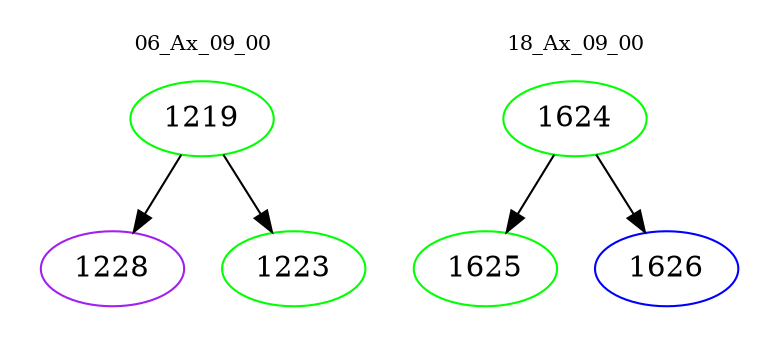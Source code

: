 digraph{
subgraph cluster_0 {
color = white
label = "06_Ax_09_00";
fontsize=10;
T0_1219 [label="1219", color="green"]
T0_1219 -> T0_1228 [color="black"]
T0_1228 [label="1228", color="purple"]
T0_1219 -> T0_1223 [color="black"]
T0_1223 [label="1223", color="green"]
}
subgraph cluster_1 {
color = white
label = "18_Ax_09_00";
fontsize=10;
T1_1624 [label="1624", color="green"]
T1_1624 -> T1_1625 [color="black"]
T1_1625 [label="1625", color="green"]
T1_1624 -> T1_1626 [color="black"]
T1_1626 [label="1626", color="blue"]
}
}
